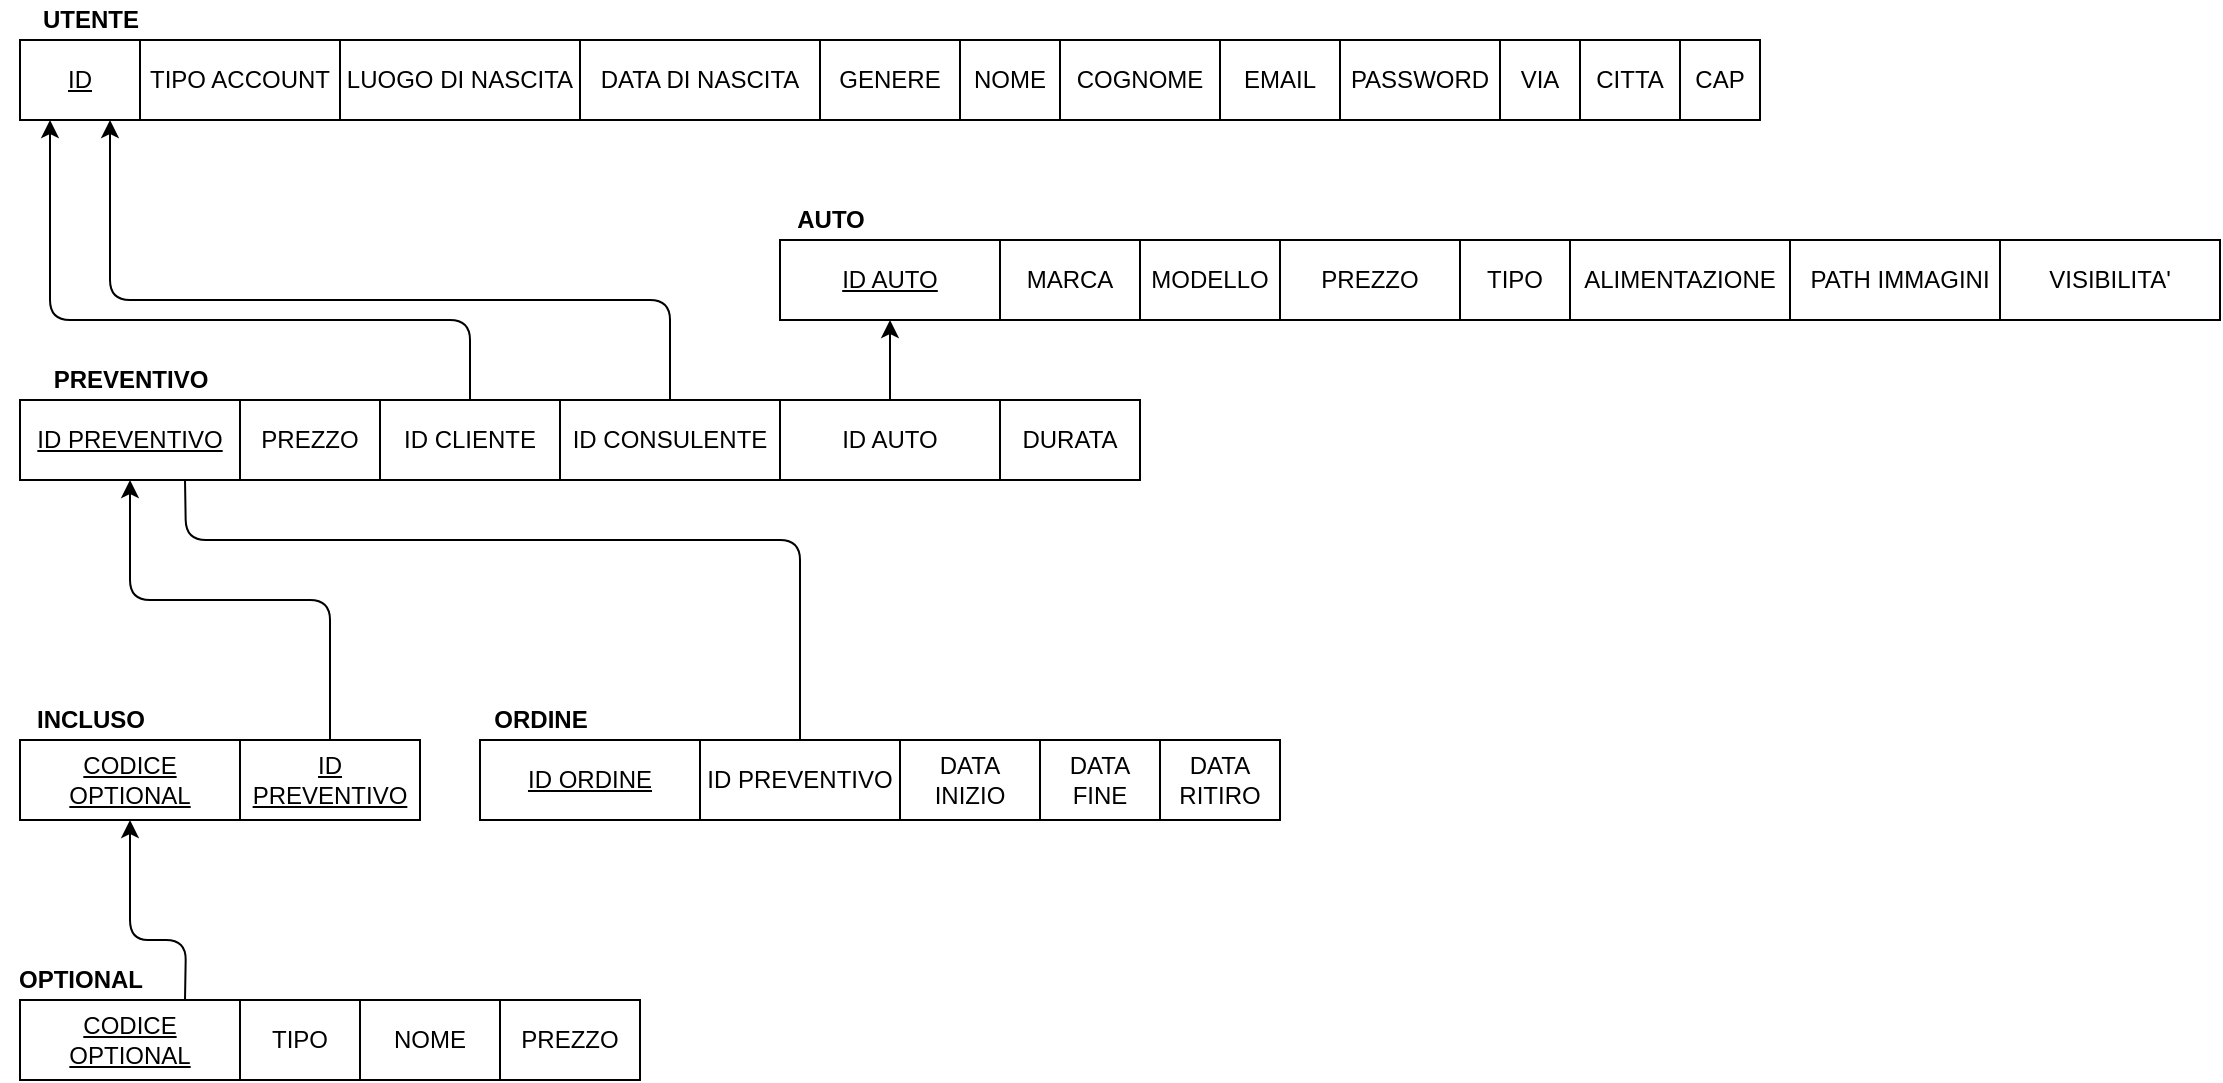 <mxfile version="13.10.4" type="device"><diagram id="k4Jau48muNjCAxwqsCQq" name="Page-1"><mxGraphModel dx="1327" dy="746" grid="1" gridSize="10" guides="1" tooltips="1" connect="1" arrows="1" fold="1" page="1" pageScale="1" pageWidth="827" pageHeight="1169" math="0" shadow="0"><root><mxCell id="0"/><mxCell id="1" parent="0"/><mxCell id="BhBSWZSCSHxiZCUscdXz-1" value="&lt;u&gt;ID&lt;/u&gt;" style="rounded=0;whiteSpace=wrap;html=1;" parent="1" vertex="1"><mxGeometry x="40" y="40" width="60" height="40" as="geometry"/></mxCell><mxCell id="BhBSWZSCSHxiZCUscdXz-3" value="TIPO ACCOUNT" style="rounded=0;whiteSpace=wrap;html=1;" parent="1" vertex="1"><mxGeometry x="100" y="40" width="100" height="40" as="geometry"/></mxCell><mxCell id="1p68dEUIOYMEOqz2zz40-2" value="&lt;b&gt;UTENTE&lt;/b&gt;" style="text;html=1;align=center;verticalAlign=middle;resizable=0;points=[];;autosize=1;" parent="1" vertex="1"><mxGeometry x="45" y="20" width="60" height="20" as="geometry"/></mxCell><mxCell id="is129My7v0ard_ewfMeb-1" value="LUOGO DI NASCITA" style="rounded=0;whiteSpace=wrap;html=1;" parent="1" vertex="1"><mxGeometry x="200" y="40" width="120" height="40" as="geometry"/></mxCell><mxCell id="is129My7v0ard_ewfMeb-2" value="DATA DI NASCITA" style="rounded=0;whiteSpace=wrap;html=1;" parent="1" vertex="1"><mxGeometry x="320" y="40" width="120" height="40" as="geometry"/></mxCell><mxCell id="is129My7v0ard_ewfMeb-3" value="GENERE" style="rounded=0;whiteSpace=wrap;html=1;" parent="1" vertex="1"><mxGeometry x="440" y="40" width="70" height="40" as="geometry"/></mxCell><mxCell id="is129My7v0ard_ewfMeb-4" value="NOME" style="rounded=0;whiteSpace=wrap;html=1;" parent="1" vertex="1"><mxGeometry x="510" y="40" width="50" height="40" as="geometry"/></mxCell><mxCell id="is129My7v0ard_ewfMeb-5" value="COGNOME" style="rounded=0;whiteSpace=wrap;html=1;" parent="1" vertex="1"><mxGeometry x="560" y="40" width="80" height="40" as="geometry"/></mxCell><mxCell id="is129My7v0ard_ewfMeb-6" value="EMAIL" style="rounded=0;whiteSpace=wrap;html=1;" parent="1" vertex="1"><mxGeometry x="640" y="40" width="60" height="40" as="geometry"/></mxCell><mxCell id="is129My7v0ard_ewfMeb-7" value="PASSWORD" style="rounded=0;whiteSpace=wrap;html=1;" parent="1" vertex="1"><mxGeometry x="700" y="40" width="80" height="40" as="geometry"/></mxCell><mxCell id="is129My7v0ard_ewfMeb-8" value="VIA" style="rounded=0;whiteSpace=wrap;html=1;" parent="1" vertex="1"><mxGeometry x="780" y="40" width="40" height="40" as="geometry"/></mxCell><mxCell id="is129My7v0ard_ewfMeb-9" value="CITTA" style="rounded=0;whiteSpace=wrap;html=1;" parent="1" vertex="1"><mxGeometry x="820" y="40" width="50" height="40" as="geometry"/></mxCell><mxCell id="is129My7v0ard_ewfMeb-10" value="CAP" style="rounded=0;whiteSpace=wrap;html=1;" parent="1" vertex="1"><mxGeometry x="870" y="40" width="40" height="40" as="geometry"/></mxCell><mxCell id="is129My7v0ard_ewfMeb-11" value="&lt;u&gt;ID PREVENTIVO&lt;/u&gt;" style="rounded=0;whiteSpace=wrap;html=1;" parent="1" vertex="1"><mxGeometry x="40" y="220" width="110" height="40" as="geometry"/></mxCell><mxCell id="is129My7v0ard_ewfMeb-12" value="PREZZO" style="rounded=0;whiteSpace=wrap;html=1;" parent="1" vertex="1"><mxGeometry x="150" y="220" width="70" height="40" as="geometry"/></mxCell><mxCell id="is129My7v0ard_ewfMeb-13" value="&lt;b&gt;PREVENTIVO&lt;/b&gt;" style="text;html=1;align=center;verticalAlign=middle;resizable=0;points=[];;autosize=1;" parent="1" vertex="1"><mxGeometry x="50" y="200" width="90" height="20" as="geometry"/></mxCell><mxCell id="is129My7v0ard_ewfMeb-14" value="ID CLIENTE" style="rounded=0;whiteSpace=wrap;html=1;" parent="1" vertex="1"><mxGeometry x="220" y="220" width="90" height="40" as="geometry"/></mxCell><mxCell id="is129My7v0ard_ewfMeb-15" value="ID CONSULENTE" style="rounded=0;whiteSpace=wrap;html=1;" parent="1" vertex="1"><mxGeometry x="310" y="220" width="110" height="40" as="geometry"/></mxCell><mxCell id="is129My7v0ard_ewfMeb-16" value="ID AUTO" style="rounded=0;whiteSpace=wrap;html=1;" parent="1" vertex="1"><mxGeometry x="420" y="220" width="110" height="40" as="geometry"/></mxCell><mxCell id="is129My7v0ard_ewfMeb-18" value="" style="endArrow=classic;html=1;fillColor=#000000;exitX=0.5;exitY=0;exitDx=0;exitDy=0;entryX=0.25;entryY=1;entryDx=0;entryDy=0;endFill=1;" parent="1" source="is129My7v0ard_ewfMeb-14" target="BhBSWZSCSHxiZCUscdXz-1" edge="1"><mxGeometry width="50" height="50" relative="1" as="geometry"><mxPoint x="270" y="200" as="sourcePoint"/><mxPoint x="320" y="150" as="targetPoint"/><Array as="points"><mxPoint x="265" y="180"/><mxPoint x="55" y="180"/></Array></mxGeometry></mxCell><mxCell id="is129My7v0ard_ewfMeb-20" value="" style="endArrow=classic;html=1;fillColor=#000000;exitX=0.5;exitY=0;exitDx=0;exitDy=0;entryX=0.75;entryY=1;entryDx=0;entryDy=0;endFill=1;" parent="1" source="is129My7v0ard_ewfMeb-15" target="BhBSWZSCSHxiZCUscdXz-1" edge="1"><mxGeometry width="50" height="50" relative="1" as="geometry"><mxPoint x="280" y="190" as="sourcePoint"/><mxPoint x="330" y="140" as="targetPoint"/><Array as="points"><mxPoint x="365" y="170"/><mxPoint x="85" y="170"/></Array></mxGeometry></mxCell><mxCell id="is129My7v0ard_ewfMeb-21" value="&lt;u&gt;ID AUTO&lt;/u&gt;" style="rounded=0;whiteSpace=wrap;html=1;" parent="1" vertex="1"><mxGeometry x="420" y="140" width="110" height="40" as="geometry"/></mxCell><mxCell id="is129My7v0ard_ewfMeb-22" value="MODELLO" style="rounded=0;whiteSpace=wrap;html=1;" parent="1" vertex="1"><mxGeometry x="600" y="140" width="70" height="40" as="geometry"/></mxCell><mxCell id="is129My7v0ard_ewfMeb-23" value="&lt;b&gt;AUTO&lt;/b&gt;" style="text;html=1;align=center;verticalAlign=middle;resizable=0;points=[];;autosize=1;" parent="1" vertex="1"><mxGeometry x="420" y="120" width="50" height="20" as="geometry"/></mxCell><mxCell id="is129My7v0ard_ewfMeb-24" value="PREZZO" style="rounded=0;whiteSpace=wrap;html=1;" parent="1" vertex="1"><mxGeometry x="670" y="140" width="90" height="40" as="geometry"/></mxCell><mxCell id="is129My7v0ard_ewfMeb-25" value="TIPO" style="rounded=0;whiteSpace=wrap;html=1;" parent="1" vertex="1"><mxGeometry x="760" y="140" width="55" height="40" as="geometry"/></mxCell><mxCell id="is129My7v0ard_ewfMeb-26" value="MARCA" style="rounded=0;whiteSpace=wrap;html=1;" parent="1" vertex="1"><mxGeometry x="530" y="140" width="70" height="40" as="geometry"/></mxCell><mxCell id="is129My7v0ard_ewfMeb-29" value="ALIMENTAZIONE&lt;span style=&quot;color: rgba(0 , 0 , 0 , 0) ; font-family: monospace ; font-size: 0px&quot;&gt;%3CmxGraphModel%3E%3Croot%3E%3CmxCell%20id%3D%220%22%2F%3E%3CmxCell%20id%3D%221%22%20parent%3D%220%22%2F%3E%3CmxCell%20id%3D%222%22%20value%3D%22ANNO%20DI%20IMMATRICOLAZIONE%22%20style%3D%22rounded%3D0%3BwhiteSpace%3Dwrap%3Bhtml%3D1%3B%22%20vertex%3D%221%22%20parent%3D%221%22%3E%3CmxGeometry%20x%3D%221045%22%20y%3D%22140%22%20width%3D%22110%22%20height%3D%2240%22%20as%3D%22geometry%22%2F%3E%3C%2FmxCell%3E%3C%2Froot%3E%3C%2FmxGraphModel%3E&lt;/span&gt;" style="rounded=0;whiteSpace=wrap;html=1;" parent="1" vertex="1"><mxGeometry x="815" y="140" width="110" height="40" as="geometry"/></mxCell><mxCell id="is129My7v0ard_ewfMeb-30" value="PATH IMMAGINI" style="rounded=0;whiteSpace=wrap;html=1;" parent="1" vertex="1"><mxGeometry x="925" y="140" width="110" height="40" as="geometry"/></mxCell><mxCell id="is129My7v0ard_ewfMeb-31" value="&lt;u&gt;CODICE OPTIONAL&lt;/u&gt;" style="rounded=0;whiteSpace=wrap;html=1;" parent="1" vertex="1"><mxGeometry x="40" y="520" width="110" height="40" as="geometry"/></mxCell><mxCell id="is129My7v0ard_ewfMeb-32" value="TIPO" style="rounded=0;whiteSpace=wrap;html=1;" parent="1" vertex="1"><mxGeometry x="150" y="520" width="60" height="40" as="geometry"/></mxCell><mxCell id="is129My7v0ard_ewfMeb-33" value="NOME" style="rounded=0;whiteSpace=wrap;html=1;" parent="1" vertex="1"><mxGeometry x="210" y="520" width="70" height="40" as="geometry"/></mxCell><mxCell id="is129My7v0ard_ewfMeb-34" value="PREZZO" style="rounded=0;whiteSpace=wrap;html=1;" parent="1" vertex="1"><mxGeometry x="280" y="520" width="70" height="40" as="geometry"/></mxCell><mxCell id="is129My7v0ard_ewfMeb-36" value="&lt;b&gt;OPTIONAL&lt;/b&gt;" style="text;html=1;align=center;verticalAlign=middle;resizable=0;points=[];;autosize=1;" parent="1" vertex="1"><mxGeometry x="30" y="500" width="80" height="20" as="geometry"/></mxCell><mxCell id="is129My7v0ard_ewfMeb-37" value="&lt;u&gt;CODICE OPTIONAL&lt;/u&gt;" style="rounded=0;whiteSpace=wrap;html=1;" parent="1" vertex="1"><mxGeometry x="40" y="390" width="110" height="40" as="geometry"/></mxCell><mxCell id="is129My7v0ard_ewfMeb-38" value="ID PREVENTIVO" style="rounded=0;whiteSpace=wrap;html=1;fontStyle=4" parent="1" vertex="1"><mxGeometry x="150" y="390" width="90" height="40" as="geometry"/></mxCell><mxCell id="is129My7v0ard_ewfMeb-41" value="&lt;b&gt;INCLUSO&lt;/b&gt;" style="text;html=1;align=center;verticalAlign=middle;resizable=0;points=[];;autosize=1;" parent="1" vertex="1"><mxGeometry x="40" y="370" width="70" height="20" as="geometry"/></mxCell><mxCell id="is129My7v0ard_ewfMeb-44" value="" style="endArrow=classic;html=1;fillColor=#000000;exitX=0.5;exitY=0;exitDx=0;exitDy=0;entryX=0.5;entryY=1;entryDx=0;entryDy=0;endFill=1;" parent="1" source="is129My7v0ard_ewfMeb-38" target="is129My7v0ard_ewfMeb-11" edge="1"><mxGeometry width="50" height="50" relative="1" as="geometry"><mxPoint x="150" y="400" as="sourcePoint"/><mxPoint x="200" y="350" as="targetPoint"/><Array as="points"><mxPoint x="195" y="320"/><mxPoint x="95" y="320"/></Array></mxGeometry></mxCell><mxCell id="is129My7v0ard_ewfMeb-45" value="" style="endArrow=classic;html=1;fillColor=#000000;exitX=0.75;exitY=0;exitDx=0;exitDy=0;entryX=0.5;entryY=1;entryDx=0;entryDy=0;endFill=1;" parent="1" source="is129My7v0ard_ewfMeb-31" target="is129My7v0ard_ewfMeb-37" edge="1"><mxGeometry width="50" height="50" relative="1" as="geometry"><mxPoint x="120" y="480" as="sourcePoint"/><mxPoint x="170" y="430" as="targetPoint"/><Array as="points"><mxPoint x="123" y="490"/><mxPoint x="95" y="490"/></Array></mxGeometry></mxCell><mxCell id="is129My7v0ard_ewfMeb-46" value="&lt;u&gt;ID ORDINE&lt;/u&gt;" style="rounded=0;whiteSpace=wrap;html=1;" parent="1" vertex="1"><mxGeometry x="270" y="390" width="110" height="40" as="geometry"/></mxCell><mxCell id="is129My7v0ard_ewfMeb-47" value="ID PREVENTIVO" style="rounded=0;whiteSpace=wrap;html=1;fontStyle=0" parent="1" vertex="1"><mxGeometry x="380" y="390" width="100" height="40" as="geometry"/></mxCell><mxCell id="is129My7v0ard_ewfMeb-48" value="DATA INIZIO" style="rounded=0;whiteSpace=wrap;html=1;" parent="1" vertex="1"><mxGeometry x="480" y="390" width="70" height="40" as="geometry"/></mxCell><mxCell id="is129My7v0ard_ewfMeb-49" value="DATA FINE" style="rounded=0;whiteSpace=wrap;html=1;" parent="1" vertex="1"><mxGeometry x="550" y="390" width="60" height="40" as="geometry"/></mxCell><mxCell id="is129My7v0ard_ewfMeb-50" value="&lt;b&gt;ORDINE&lt;/b&gt;" style="text;html=1;align=center;verticalAlign=middle;resizable=0;points=[];;autosize=1;" parent="1" vertex="1"><mxGeometry x="270" y="370" width="60" height="20" as="geometry"/></mxCell><mxCell id="is129My7v0ard_ewfMeb-51" value="" style="endArrow=none;html=1;fillColor=#000000;exitX=0.5;exitY=0;exitDx=0;exitDy=0;entryX=0.75;entryY=1;entryDx=0;entryDy=0;" parent="1" source="is129My7v0ard_ewfMeb-47" target="is129My7v0ard_ewfMeb-11" edge="1"><mxGeometry width="50" height="50" relative="1" as="geometry"><mxPoint x="500" y="320" as="sourcePoint"/><mxPoint x="550" y="270" as="targetPoint"/><Array as="points"><mxPoint x="430" y="290"/><mxPoint x="123" y="290"/></Array></mxGeometry></mxCell><mxCell id="is129My7v0ard_ewfMeb-54" value="" style="endArrow=classic;html=1;fillColor=#000000;exitX=0.5;exitY=0;exitDx=0;exitDy=0;entryX=0.5;entryY=1;entryDx=0;entryDy=0;endFill=1;" parent="1" source="is129My7v0ard_ewfMeb-16" target="is129My7v0ard_ewfMeb-21" edge="1"><mxGeometry width="50" height="50" relative="1" as="geometry"><mxPoint x="600" y="260" as="sourcePoint"/><mxPoint x="650" y="210" as="targetPoint"/></mxGeometry></mxCell><mxCell id="SNHvd47Gt_bT04BpVl4H-1" value="DATA&lt;br&gt;RITIRO" style="rounded=0;whiteSpace=wrap;html=1;" parent="1" vertex="1"><mxGeometry x="610" y="390" width="60" height="40" as="geometry"/></mxCell><mxCell id="iSEVqiTZNgW47hDTBt5h-1" value="VISIBILITA'" style="rounded=0;whiteSpace=wrap;html=1;" parent="1" vertex="1"><mxGeometry x="1030" y="140" width="110" height="40" as="geometry"/></mxCell><mxCell id="ZmU1RaJ_CenfgmpqPBra-1" value="DURATA" style="rounded=0;whiteSpace=wrap;html=1;" vertex="1" parent="1"><mxGeometry x="530" y="220" width="70" height="40" as="geometry"/></mxCell></root></mxGraphModel></diagram></mxfile>